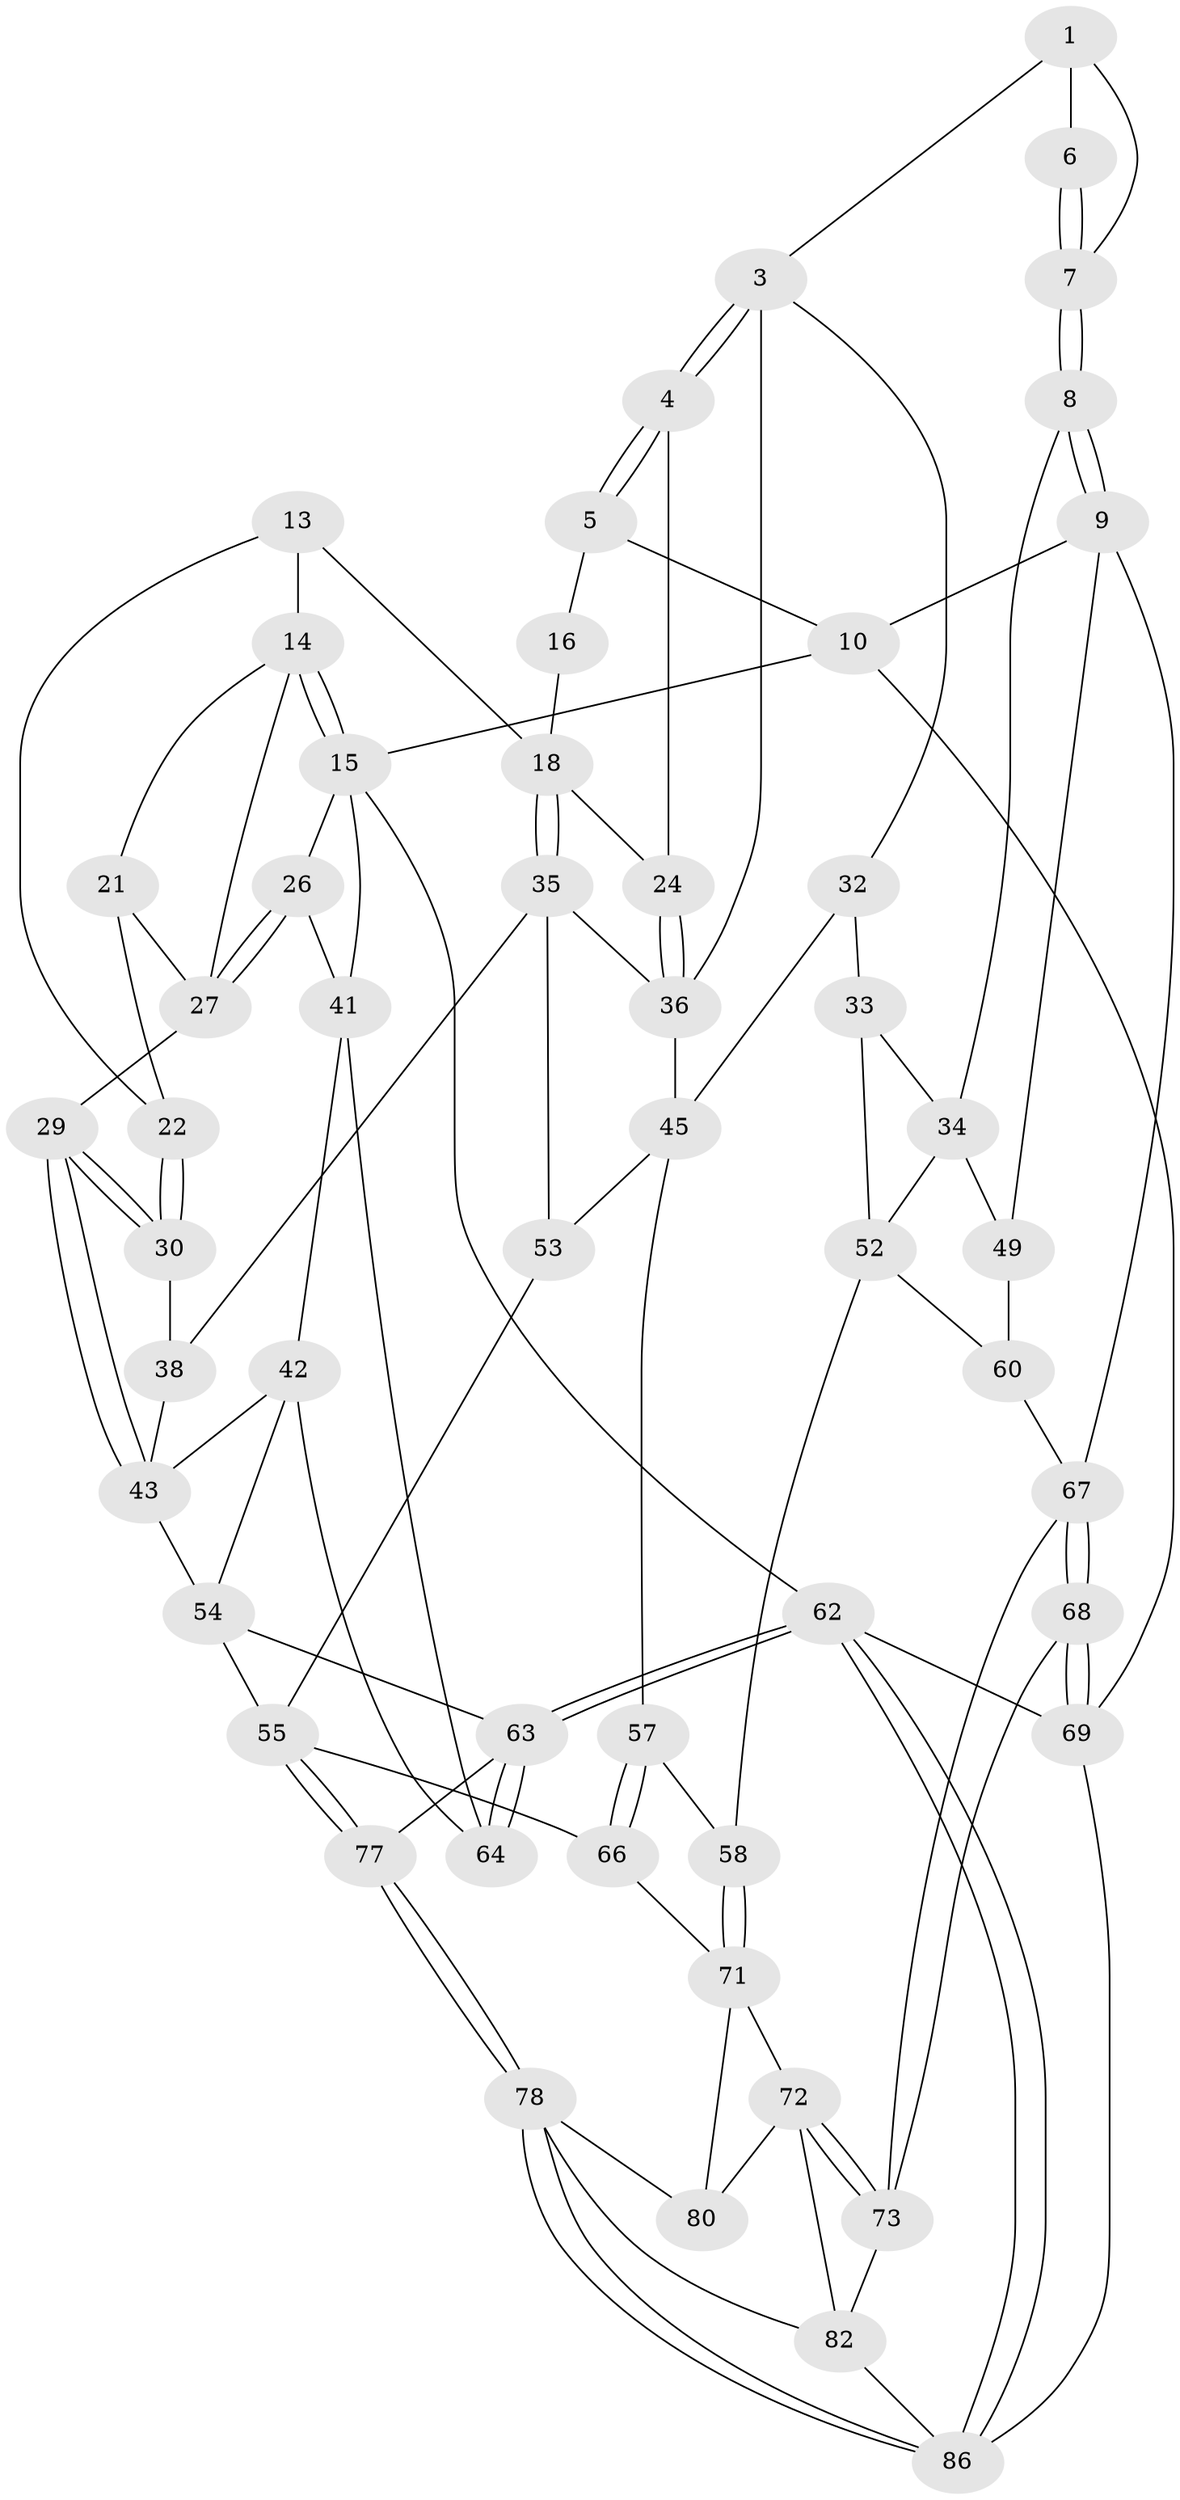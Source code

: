 // original degree distribution, {3: 0.03409090909090909, 5: 0.5340909090909091, 6: 0.2159090909090909, 4: 0.2159090909090909}
// Generated by graph-tools (version 1.1) at 2025/42/03/06/25 10:42:28]
// undirected, 54 vertices, 117 edges
graph export_dot {
graph [start="1"]
  node [color=gray90,style=filled];
  1 [pos="+0.015309390355091351+0",super="+2"];
  3 [pos="+0.2512067134299742+0.15979942112696194",super="+31"];
  4 [pos="+0.286733231420471+0.12683364964675306"];
  5 [pos="+0.015132676916699816+0",super="+11"];
  6 [pos="+0.0897754223548793+0.07496215418724742"];
  7 [pos="+0.07455486159491491+0.19763386494122595",super="+12"];
  8 [pos="+0.02879421768450012+0.23880754013439232"];
  9 [pos="+0+0.22777502555327883",super="+50"];
  10 [pos="+0+0"];
  13 [pos="+0.5932611640748948+0",super="+17"];
  14 [pos="+0.9688499501428843+0",super="+20"];
  15 [pos="+1+0",super="+25"];
  16 [pos="+0.46735335427571667+0"];
  18 [pos="+0.469256590937963+0.1757505861253717",super="+19"];
  21 [pos="+0.7996013679849315+0.15650325247137473"];
  22 [pos="+0.7894380967373903+0.16251433580177574",super="+23"];
  24 [pos="+0.2918635513559709+0.12452949489960415"];
  26 [pos="+1+0.23649018381639342"];
  27 [pos="+0.9544867122288898+0.2351404384021733",super="+28"];
  29 [pos="+0.8252476373099267+0.3186368701659256"];
  30 [pos="+0.781208348628004+0.25942514274758693",super="+37"];
  32 [pos="+0.187371617487698+0.28098244604439127",super="+47"];
  33 [pos="+0.17393793330675889+0.28844361225213755",super="+51"];
  34 [pos="+0.08096169502187853+0.27350184403488714",super="+48"];
  35 [pos="+0.4428858901651861+0.264938425543402",super="+39"];
  36 [pos="+0.4263142242249171+0.2726895926096422",super="+40"];
  38 [pos="+0.5995138998196287+0.29906625899320893"];
  41 [pos="+0.9144069938687431+0.41747235391926935",super="+61"];
  42 [pos="+0.9098726464403609+0.421063999355127",super="+65"];
  43 [pos="+0.8076621077823202+0.42292196531085124",super="+44"];
  45 [pos="+0.3589225688735526+0.4091234535242989",super="+46"];
  49 [pos="+0.0739175833137364+0.43160427088086034"];
  52 [pos="+0.14095646298806927+0.4133898424907263",super="+59"];
  53 [pos="+0.5345693214350931+0.4347240295092914"];
  54 [pos="+0.775361206990372+0.48152242157618314",super="+70"];
  55 [pos="+0.6290751396911559+0.5529789901803058",super="+56"];
  57 [pos="+0.3292962566454141+0.4655764362609576"];
  58 [pos="+0.31054154788593813+0.4852263533465884"];
  60 [pos="+0.11069558751940548+0.5663454894031841"];
  62 [pos="+1+1"];
  63 [pos="+1+1",super="+76"];
  64 [pos="+1+0.5902872238106102"];
  66 [pos="+0.5335580178157351+0.62084085108573"];
  67 [pos="+0+0.6411472454394537",super="+74"];
  68 [pos="+0+1",super="+84"];
  69 [pos="+0+1",super="+88"];
  71 [pos="+0.30083082466038435+0.5851456397410367",super="+75"];
  72 [pos="+0.29309717733646395+0.6068106976827217",super="+81"];
  73 [pos="+0.07980473503684024+0.6795268561617024",super="+83"];
  77 [pos="+0.7469980011027579+0.7534678753569205"];
  78 [pos="+0.7251381729095459+0.780295754591557",super="+79"];
  80 [pos="+0.5086886303622365+0.7133341573025258"];
  82 [pos="+0.29069544482708876+0.7880094921048946",super="+85"];
  86 [pos="+0.7339110068983208+1",super="+87"];
  1 -- 6;
  1 -- 3;
  1 -- 7;
  3 -- 4;
  3 -- 4;
  3 -- 32;
  3 -- 36;
  4 -- 5;
  4 -- 5;
  4 -- 24;
  5 -- 16;
  5 -- 10;
  6 -- 7 [weight=2];
  6 -- 7;
  7 -- 8;
  7 -- 8;
  8 -- 9;
  8 -- 9;
  8 -- 34;
  9 -- 10;
  9 -- 67;
  9 -- 49;
  10 -- 15;
  10 -- 69;
  13 -- 14;
  13 -- 18;
  13 -- 22;
  14 -- 15;
  14 -- 15;
  14 -- 27;
  14 -- 21;
  15 -- 62;
  15 -- 41;
  15 -- 26;
  16 -- 18;
  18 -- 35;
  18 -- 35;
  18 -- 24;
  21 -- 22;
  21 -- 27;
  22 -- 30 [weight=2];
  22 -- 30;
  24 -- 36;
  24 -- 36;
  26 -- 27;
  26 -- 27;
  26 -- 41;
  27 -- 29;
  29 -- 30;
  29 -- 30;
  29 -- 43;
  29 -- 43;
  30 -- 38;
  32 -- 33 [weight=2];
  32 -- 45;
  33 -- 34;
  33 -- 52;
  34 -- 49;
  34 -- 52;
  35 -- 36;
  35 -- 53;
  35 -- 38;
  36 -- 45;
  38 -- 43;
  41 -- 42;
  41 -- 64;
  42 -- 43;
  42 -- 64;
  42 -- 54;
  43 -- 54;
  45 -- 53;
  45 -- 57;
  49 -- 60;
  52 -- 58;
  52 -- 60;
  53 -- 55;
  54 -- 55;
  54 -- 63;
  55 -- 77;
  55 -- 77;
  55 -- 66;
  57 -- 58;
  57 -- 66;
  57 -- 66;
  58 -- 71;
  58 -- 71;
  60 -- 67;
  62 -- 63;
  62 -- 63;
  62 -- 86;
  62 -- 86;
  62 -- 69;
  63 -- 64;
  63 -- 64;
  63 -- 77;
  66 -- 71;
  67 -- 68;
  67 -- 68;
  67 -- 73;
  68 -- 69 [weight=2];
  68 -- 69;
  68 -- 73;
  69 -- 86;
  71 -- 72;
  71 -- 80;
  72 -- 73;
  72 -- 73;
  72 -- 82;
  72 -- 80;
  73 -- 82;
  77 -- 78;
  77 -- 78;
  78 -- 86;
  78 -- 86;
  78 -- 80;
  78 -- 82;
  82 -- 86;
}
